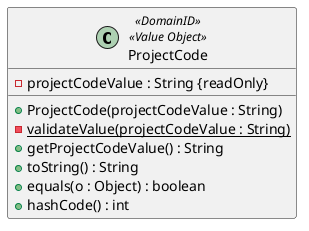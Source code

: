 @startuml
'Attribute syntax: <visibility> <name> : <type> <multiplicity> = <default>
'Method syntax: <visibility> <name (parameter-list)> : <return-type> - For simplicity the type of the parameter-list is not specified

class ProjectCode<<DomainID>><<Value Object>> {
    - projectCodeValue : String {readOnly}

    + ProjectCode(projectCodeValue : String)
    - validateValue(projectCodeValue : String) {static}
    + getProjectCodeValue() : String
    + toString() : String
    + equals(o : Object) : boolean
    + hashCode() : int
}

@enduml